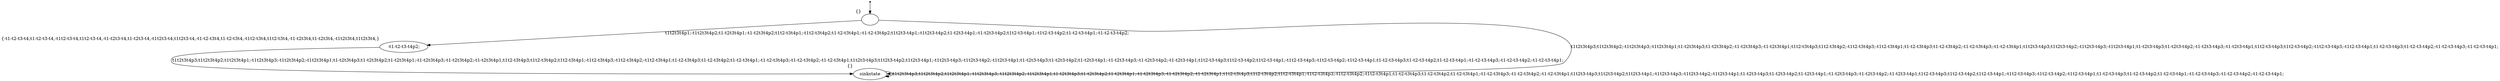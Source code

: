 digraph G {
  Initial [shape=point];
  Initial -> S0;
  S0 [label="", xlabel= "{}"];
  S0 -> S1 [label="t1t2t3t4p1;-t1t2t3t4p2;t1-t2t3t4p1;-t1-t2t3t4p2;t1t2-t3t4p1;-t1t2-t3t4p2;t1-t2-t3t4p1;-t1-t2-t3t4p2;t1t2t3-t4p1;-t1t2t3-t4p2;t1-t2t3-t4p1;-t1-t2t3-t4p2;t1t2-t3-t4p1;-t1t2-t3-t4p2;t1-t2-t3-t4p1;-t1-t2-t3-t4p2;"];
  S0 -> S2 [label="t1t2t3t4p3;t1t2t3t4p2;-t1t2t3t4p3;-t1t2t3t4p1;t1-t2t3t4p3;t1-t2t3t4p2;-t1-t2t3t4p3;-t1-t2t3t4p1;t1t2-t3t4p3;t1t2-t3t4p2;-t1t2-t3t4p3;-t1t2-t3t4p1;t1-t2-t3t4p3;t1-t2-t3t4p2;-t1-t2-t3t4p3;-t1-t2-t3t4p1;t1t2t3-t4p3;t1t2t3-t4p2;-t1t2t3-t4p3;-t1t2t3-t4p1;t1-t2t3-t4p3;t1-t2t3-t4p2;-t1-t2t3-t4p3;-t1-t2t3-t4p1;t1t2-t3-t4p3;t1t2-t3-t4p2;-t1t2-t3-t4p3;-t1t2-t3-t4p1;t1-t2-t3-t4p3;t1-t2-t3-t4p2;-t1-t2-t3-t4p3;-t1-t2-t3-t4p1;"];
  S1 [label="-t1-t2-t3-t4p2;", xlabel= "{-t1-t2-t3-t4,t1-t2-t3-t4,-t1t2-t3-t4,t1t2-t3-t4,-t1-t2t3-t4,t1-t2t3-t4,-t1t2t3-t4,t1t2t3-t4,-t1-t2-t3t4,t1-t2-t3t4,-t1t2-t3t4,t1t2-t3t4,-t1-t2t3t4,t1-t2t3t4,-t1t2t3t4,t1t2t3t4,}"];
  S1 -> S2 [label="t1t2t3t4p3;t1t2t3t4p2;t1t2t3t4p1;-t1t2t3t4p3;-t1t2t3t4p2;-t1t2t3t4p1;t1-t2t3t4p3;t1-t2t3t4p2;t1-t2t3t4p1;-t1-t2t3t4p3;-t1-t2t3t4p2;-t1-t2t3t4p1;t1t2-t3t4p3;t1t2-t3t4p2;t1t2-t3t4p1;-t1t2-t3t4p3;-t1t2-t3t4p2;-t1t2-t3t4p1;t1-t2-t3t4p3;t1-t2-t3t4p2;t1-t2-t3t4p1;-t1-t2-t3t4p3;-t1-t2-t3t4p2;-t1-t2-t3t4p1;t1t2t3-t4p3;t1t2t3-t4p2;t1t2t3-t4p1;-t1t2t3-t4p3;-t1t2t3-t4p2;-t1t2t3-t4p1;t1-t2t3-t4p3;t1-t2t3-t4p2;t1-t2t3-t4p1;-t1-t2t3-t4p3;-t1-t2t3-t4p2;-t1-t2t3-t4p1;t1t2-t3-t4p3;t1t2-t3-t4p2;t1t2-t3-t4p1;-t1t2-t3-t4p3;-t1t2-t3-t4p2;-t1t2-t3-t4p1;t1-t2-t3-t4p3;t1-t2-t3-t4p2;t1-t2-t3-t4p1;-t1-t2-t3-t4p3;-t1-t2-t3-t4p2;-t1-t2-t3-t4p1;"];
  S2 [label="sinkstate", xlabel= "{}"];
  S2 -> S2 [label="t1t2t3t4p3;t1t2t3t4p2;t1t2t3t4p1;-t1t2t3t4p3;-t1t2t3t4p2;-t1t2t3t4p1;t1-t2t3t4p3;t1-t2t3t4p2;t1-t2t3t4p1;-t1-t2t3t4p3;-t1-t2t3t4p2;-t1-t2t3t4p1;t1t2-t3t4p3;t1t2-t3t4p2;t1t2-t3t4p1;-t1t2-t3t4p3;-t1t2-t3t4p2;-t1t2-t3t4p1;t1-t2-t3t4p3;t1-t2-t3t4p2;t1-t2-t3t4p1;-t1-t2-t3t4p3;-t1-t2-t3t4p2;-t1-t2-t3t4p1;t1t2t3-t4p3;t1t2t3-t4p2;t1t2t3-t4p1;-t1t2t3-t4p3;-t1t2t3-t4p2;-t1t2t3-t4p1;t1-t2t3-t4p3;t1-t2t3-t4p2;t1-t2t3-t4p1;-t1-t2t3-t4p3;-t1-t2t3-t4p2;-t1-t2t3-t4p1;t1t2-t3-t4p3;t1t2-t3-t4p2;t1t2-t3-t4p1;-t1t2-t3-t4p3;-t1t2-t3-t4p2;-t1t2-t3-t4p1;t1-t2-t3-t4p3;t1-t2-t3-t4p2;t1-t2-t3-t4p1;-t1-t2-t3-t4p3;-t1-t2-t3-t4p2;-t1-t2-t3-t4p1;"];
}